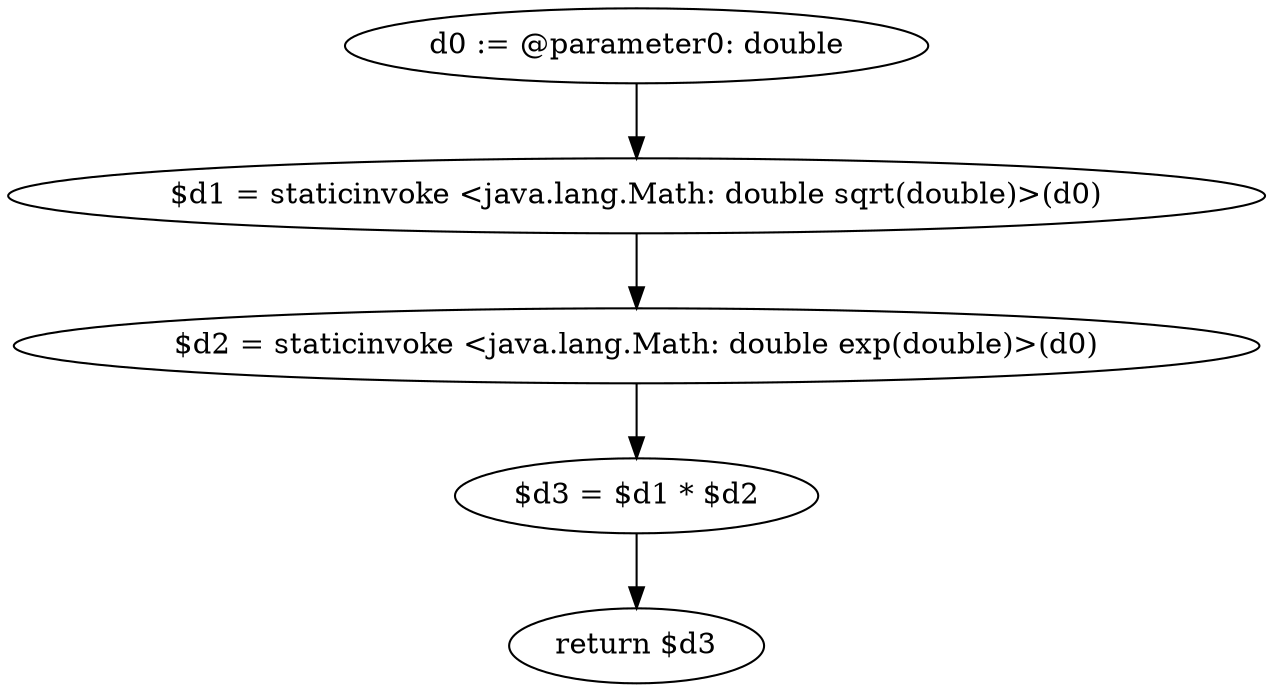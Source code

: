 digraph "unitGraph" {
    "d0 := @parameter0: double"
    "$d1 = staticinvoke <java.lang.Math: double sqrt(double)>(d0)"
    "$d2 = staticinvoke <java.lang.Math: double exp(double)>(d0)"
    "$d3 = $d1 * $d2"
    "return $d3"
    "d0 := @parameter0: double"->"$d1 = staticinvoke <java.lang.Math: double sqrt(double)>(d0)";
    "$d1 = staticinvoke <java.lang.Math: double sqrt(double)>(d0)"->"$d2 = staticinvoke <java.lang.Math: double exp(double)>(d0)";
    "$d2 = staticinvoke <java.lang.Math: double exp(double)>(d0)"->"$d3 = $d1 * $d2";
    "$d3 = $d1 * $d2"->"return $d3";
}
